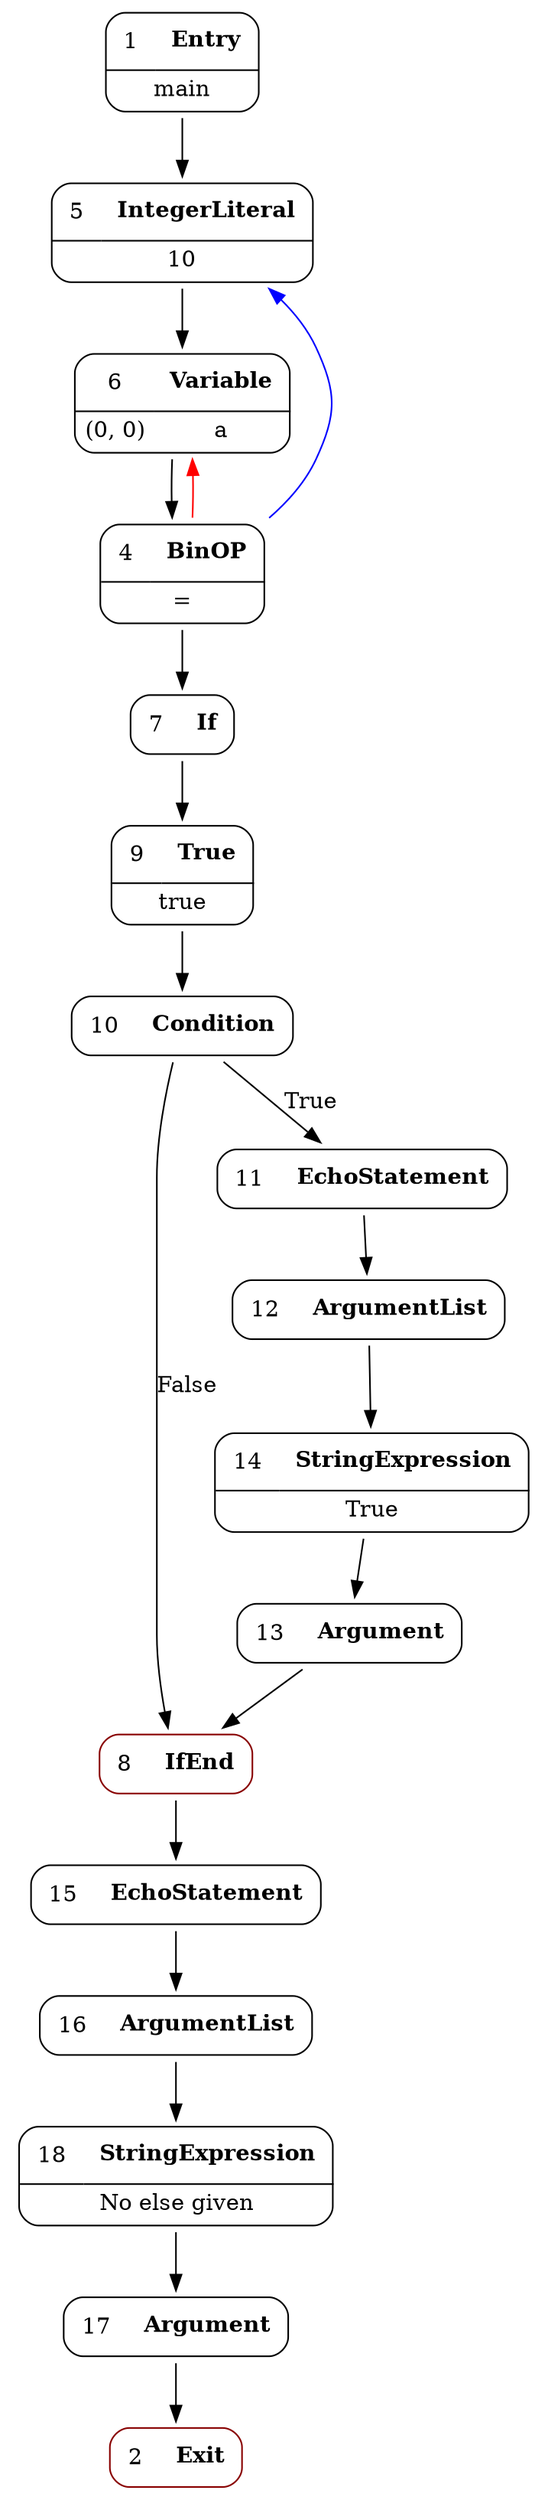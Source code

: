 digraph cfg {
node [shape=none];
1 [label=<<TABLE border='1' cellspacing='0' cellpadding='10' style='rounded' ><TR><TD border='0'>1</TD><TD border='0'><B>Entry</B></TD></TR><HR/><TR><TD border='0' cellpadding='5' colspan='2'>main</TD></TR></TABLE>>];
1 -> 5 [weight=10];
2 [label=<<TABLE border='1' cellspacing='0' cellpadding='10' style='rounded'  color='#880000'><TR><TD border='0'>2</TD><TD border='0'><B>Exit</B></TD></TR></TABLE>>];
4 [label=<<TABLE border='1' cellspacing='0' cellpadding='10' style='rounded' ><TR><TD border='0'>4</TD><TD border='0'><B>BinOP</B></TD></TR><HR/><TR><TD border='0' cellpadding='5' colspan='2'>=</TD></TR></TABLE>>];
4 -> 7 [weight=10];
4 -> 6 [weight=1;color=red];
4 -> 5 [weight=1;color=blue];
5 [label=<<TABLE border='1' cellspacing='0' cellpadding='10' style='rounded' ><TR><TD border='0'>5</TD><TD border='0'><B>IntegerLiteral</B></TD></TR><HR/><TR><TD border='0' cellpadding='5' colspan='2'>10</TD></TR></TABLE>>];
5 -> 6 [weight=10];
6 [label=<<TABLE border='1' cellspacing='0' cellpadding='10' style='rounded' ><TR><TD border='0'>6</TD><TD border='0'><B>Variable</B></TD></TR><HR/><TR><TD border='0' cellpadding='5'>(0, 0)</TD><TD border='0' cellpadding='5'>a</TD></TR></TABLE>>];
6 -> 4 [weight=10];
7 [label=<<TABLE border='1' cellspacing='0' cellpadding='10' style='rounded' ><TR><TD border='0'>7</TD><TD border='0'><B>If</B></TD></TR></TABLE>>];
7 -> 9 [weight=10];
8 [label=<<TABLE border='1' cellspacing='0' cellpadding='10' style='rounded'  color='#880000'><TR><TD border='0'>8</TD><TD border='0'><B>IfEnd</B></TD></TR></TABLE>>];
8 -> 15 [weight=10];
9 [label=<<TABLE border='1' cellspacing='0' cellpadding='10' style='rounded' ><TR><TD border='0'>9</TD><TD border='0'><B>True</B></TD></TR><HR/><TR><TD border='0' cellpadding='5' colspan='2'>true</TD></TR></TABLE>>];
9 -> 10 [weight=10];
10 [label=<<TABLE border='1' cellspacing='0' cellpadding='10' style='rounded' ><TR><TD border='0'>10</TD><TD border='0'><B>Condition</B></TD></TR></TABLE>>];
10 -> 11 [weight=10;label=True];
10 -> 8 [weight=10;label=False];
11 [label=<<TABLE border='1' cellspacing='0' cellpadding='10' style='rounded' ><TR><TD border='0'>11</TD><TD border='0'><B>EchoStatement</B></TD></TR></TABLE>>];
11 -> 12 [weight=10];
12 [label=<<TABLE border='1' cellspacing='0' cellpadding='10' style='rounded' ><TR><TD border='0'>12</TD><TD border='0'><B>ArgumentList</B></TD></TR></TABLE>>];
12 -> 14 [weight=10];
13 [label=<<TABLE border='1' cellspacing='0' cellpadding='10' style='rounded' ><TR><TD border='0'>13</TD><TD border='0'><B>Argument</B></TD></TR></TABLE>>];
13 -> 8 [weight=10];
14 [label=<<TABLE border='1' cellspacing='0' cellpadding='10' style='rounded' ><TR><TD border='0'>14</TD><TD border='0'><B>StringExpression</B></TD></TR><HR/><TR><TD border='0' cellpadding='5' colspan='2'>True</TD></TR></TABLE>>];
14 -> 13 [weight=10];
15 [label=<<TABLE border='1' cellspacing='0' cellpadding='10' style='rounded' ><TR><TD border='0'>15</TD><TD border='0'><B>EchoStatement</B></TD></TR></TABLE>>];
15 -> 16 [weight=10];
16 [label=<<TABLE border='1' cellspacing='0' cellpadding='10' style='rounded' ><TR><TD border='0'>16</TD><TD border='0'><B>ArgumentList</B></TD></TR></TABLE>>];
16 -> 18 [weight=10];
17 [label=<<TABLE border='1' cellspacing='0' cellpadding='10' style='rounded' ><TR><TD border='0'>17</TD><TD border='0'><B>Argument</B></TD></TR></TABLE>>];
17 -> 2 [weight=10];
18 [label=<<TABLE border='1' cellspacing='0' cellpadding='10' style='rounded' ><TR><TD border='0'>18</TD><TD border='0'><B>StringExpression</B></TD></TR><HR/><TR><TD border='0' cellpadding='5' colspan='2'>No else given</TD></TR></TABLE>>];
18 -> 17 [weight=10];
}
